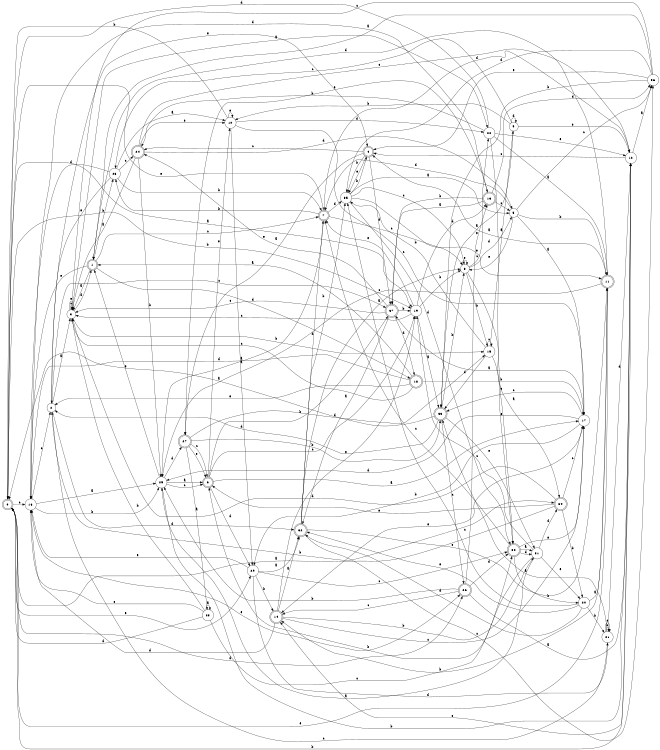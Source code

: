 digraph n31_6 {
__start0 [label="" shape="none"];

rankdir=LR;
size="8,5";

s0 [style="rounded,filled", color="black", fillcolor="white" shape="doublecircle", label="0"];
s1 [style="rounded,filled", color="black", fillcolor="white" shape="doublecircle", label="1"];
s2 [style="filled", color="black", fillcolor="white" shape="circle", label="2"];
s3 [style="filled", color="black", fillcolor="white" shape="circle", label="3"];
s4 [style="rounded,filled", color="black", fillcolor="white" shape="doublecircle", label="4"];
s5 [style="filled", color="black", fillcolor="white" shape="circle", label="5"];
s6 [style="rounded,filled", color="black", fillcolor="white" shape="doublecircle", label="6"];
s7 [style="rounded,filled", color="black", fillcolor="white" shape="doublecircle", label="7"];
s8 [style="filled", color="black", fillcolor="white" shape="circle", label="8"];
s9 [style="filled", color="black", fillcolor="white" shape="circle", label="9"];
s10 [style="filled", color="black", fillcolor="white" shape="circle", label="10"];
s11 [style="rounded,filled", color="black", fillcolor="white" shape="doublecircle", label="11"];
s12 [style="filled", color="black", fillcolor="white" shape="circle", label="12"];
s13 [style="rounded,filled", color="black", fillcolor="white" shape="doublecircle", label="13"];
s14 [style="rounded,filled", color="black", fillcolor="white" shape="doublecircle", label="14"];
s15 [style="filled", color="black", fillcolor="white" shape="circle", label="15"];
s16 [style="filled", color="black", fillcolor="white" shape="circle", label="16"];
s17 [style="filled", color="black", fillcolor="white" shape="circle", label="17"];
s18 [style="rounded,filled", color="black", fillcolor="white" shape="doublecircle", label="18"];
s19 [style="filled", color="black", fillcolor="white" shape="circle", label="19"];
s20 [style="filled", color="black", fillcolor="white" shape="circle", label="20"];
s21 [style="filled", color="black", fillcolor="white" shape="circle", label="21"];
s22 [style="filled", color="black", fillcolor="white" shape="circle", label="22"];
s23 [style="filled", color="black", fillcolor="white" shape="circle", label="23"];
s24 [style="rounded,filled", color="black", fillcolor="white" shape="doublecircle", label="24"];
s25 [style="filled", color="black", fillcolor="white" shape="circle", label="25"];
s26 [style="rounded,filled", color="black", fillcolor="white" shape="doublecircle", label="26"];
s27 [style="rounded,filled", color="black", fillcolor="white" shape="doublecircle", label="27"];
s28 [style="filled", color="black", fillcolor="white" shape="circle", label="28"];
s29 [style="filled", color="black", fillcolor="white" shape="circle", label="29"];
s30 [style="rounded,filled", color="black", fillcolor="white" shape="doublecircle", label="30"];
s31 [style="filled", color="black", fillcolor="white" shape="circle", label="31"];
s32 [style="rounded,filled", color="black", fillcolor="white" shape="doublecircle", label="32"];
s33 [style="rounded,filled", color="black", fillcolor="white" shape="doublecircle", label="33"];
s34 [style="rounded,filled", color="black", fillcolor="white" shape="doublecircle", label="34"];
s35 [style="filled", color="black", fillcolor="white" shape="circle", label="35"];
s36 [style="filled", color="black", fillcolor="white" shape="circle", label="36"];
s37 [style="rounded,filled", color="black", fillcolor="white" shape="doublecircle", label="37"];
s0 -> s19 [label="a"];
s0 -> s19 [label="b"];
s0 -> s16 [label="c"];
s0 -> s26 [label="d"];
s0 -> s29 [label="e"];
s1 -> s3 [label="a"];
s1 -> s23 [label="b"];
s1 -> s7 [label="c"];
s1 -> s18 [label="d"];
s1 -> s16 [label="e"];
s2 -> s3 [label="a"];
s2 -> s34 [label="b"];
s2 -> s37 [label="c"];
s2 -> s32 [label="d"];
s2 -> s4 [label="e"];
s3 -> s22 [label="a"];
s3 -> s15 [label="b"];
s3 -> s3 [label="c"];
s3 -> s1 [label="d"];
s3 -> s3 [label="e"];
s4 -> s27 [label="a"];
s4 -> s35 [label="b"];
s4 -> s24 [label="c"];
s4 -> s37 [label="d"];
s4 -> s35 [label="e"];
s5 -> s17 [label="a"];
s5 -> s11 [label="b"];
s5 -> s36 [label="c"];
s5 -> s7 [label="d"];
s5 -> s8 [label="e"];
s6 -> s17 [label="a"];
s6 -> s37 [label="b"];
s6 -> s19 [label="c"];
s6 -> s29 [label="d"];
s6 -> s10 [label="e"];
s7 -> s25 [label="a"];
s7 -> s23 [label="b"];
s7 -> s8 [label="c"];
s7 -> s35 [label="d"];
s7 -> s0 [label="e"];
s8 -> s34 [label="a"];
s8 -> s15 [label="b"];
s8 -> s22 [label="c"];
s8 -> s5 [label="d"];
s8 -> s8 [label="e"];
s9 -> s33 [label="a"];
s9 -> s10 [label="b"];
s9 -> s23 [label="c"];
s9 -> s9 [label="d"];
s9 -> s12 [label="e"];
s10 -> s29 [label="a"];
s10 -> s0 [label="b"];
s10 -> s17 [label="c"];
s10 -> s22 [label="d"];
s10 -> s10 [label="e"];
s11 -> s4 [label="a"];
s11 -> s14 [label="b"];
s11 -> s25 [label="c"];
s11 -> s1 [label="d"];
s11 -> s0 [label="e"];
s12 -> s36 [label="a"];
s12 -> s0 [label="b"];
s12 -> s4 [label="c"];
s12 -> s7 [label="d"];
s12 -> s14 [label="e"];
s13 -> s37 [label="a"];
s13 -> s37 [label="b"];
s13 -> s5 [label="c"];
s13 -> s36 [label="d"];
s13 -> s27 [label="e"];
s14 -> s32 [label="a"];
s14 -> s31 [label="b"];
s14 -> s17 [label="c"];
s14 -> s16 [label="d"];
s14 -> s19 [label="e"];
s15 -> s9 [label="a"];
s15 -> s35 [label="b"];
s15 -> s15 [label="c"];
s15 -> s33 [label="d"];
s15 -> s30 [label="e"];
s16 -> s25 [label="a"];
s16 -> s25 [label="b"];
s16 -> s2 [label="c"];
s16 -> s13 [label="d"];
s16 -> s26 [label="e"];
s17 -> s37 [label="a"];
s17 -> s29 [label="b"];
s17 -> s33 [label="c"];
s17 -> s25 [label="d"];
s17 -> s14 [label="e"];
s18 -> s1 [label="a"];
s18 -> s17 [label="b"];
s18 -> s3 [label="c"];
s18 -> s16 [label="d"];
s18 -> s2 [label="e"];
s19 -> s33 [label="a"];
s19 -> s8 [label="b"];
s19 -> s3 [label="c"];
s19 -> s13 [label="d"];
s19 -> s7 [label="e"];
s20 -> s11 [label="a"];
s20 -> s21 [label="b"];
s20 -> s35 [label="c"];
s20 -> s32 [label="d"];
s20 -> s32 [label="e"];
s21 -> s33 [label="a"];
s21 -> s21 [label="b"];
s21 -> s2 [label="c"];
s21 -> s12 [label="d"];
s21 -> s21 [label="e"];
s22 -> s11 [label="a"];
s22 -> s24 [label="b"];
s22 -> s30 [label="c"];
s22 -> s0 [label="d"];
s22 -> s12 [label="e"];
s23 -> s10 [label="a"];
s23 -> s7 [label="b"];
s23 -> s24 [label="c"];
s23 -> s16 [label="d"];
s23 -> s2 [label="e"];
s24 -> s3 [label="a"];
s24 -> s25 [label="b"];
s24 -> s12 [label="c"];
s24 -> s5 [label="d"];
s24 -> s10 [label="e"];
s25 -> s6 [label="a"];
s25 -> s12 [label="b"];
s25 -> s6 [label="c"];
s25 -> s27 [label="d"];
s25 -> s1 [label="e"];
s26 -> s12 [label="a"];
s26 -> s25 [label="b"];
s26 -> s14 [label="c"];
s26 -> s30 [label="d"];
s26 -> s13 [label="e"];
s27 -> s28 [label="a"];
s27 -> s33 [label="b"];
s27 -> s6 [label="c"];
s27 -> s15 [label="d"];
s27 -> s6 [label="e"];
s28 -> s28 [label="a"];
s28 -> s3 [label="b"];
s28 -> s30 [label="c"];
s28 -> s0 [label="d"];
s28 -> s16 [label="e"];
s29 -> s32 [label="a"];
s29 -> s14 [label="b"];
s29 -> s30 [label="c"];
s29 -> s21 [label="d"];
s29 -> s16 [label="e"];
s30 -> s31 [label="a"];
s30 -> s20 [label="b"];
s30 -> s7 [label="c"];
s30 -> s31 [label="d"];
s30 -> s17 [label="e"];
s31 -> s25 [label="a"];
s31 -> s6 [label="b"];
s31 -> s19 [label="c"];
s31 -> s34 [label="d"];
s31 -> s20 [label="e"];
s32 -> s8 [label="a"];
s32 -> s35 [label="b"];
s32 -> s36 [label="c"];
s32 -> s7 [label="d"];
s32 -> s11 [label="e"];
s33 -> s0 [label="a"];
s33 -> s8 [label="b"];
s33 -> s26 [label="c"];
s33 -> s2 [label="d"];
s33 -> s31 [label="e"];
s34 -> s0 [label="a"];
s34 -> s20 [label="b"];
s34 -> s17 [label="c"];
s34 -> s3 [label="d"];
s34 -> s6 [label="e"];
s35 -> s5 [label="a"];
s35 -> s4 [label="b"];
s35 -> s8 [label="c"];
s35 -> s30 [label="d"];
s35 -> s11 [label="e"];
s36 -> s1 [label="a"];
s36 -> s33 [label="b"];
s36 -> s3 [label="c"];
s36 -> s35 [label="d"];
s36 -> s4 [label="e"];
s37 -> s32 [label="a"];
s37 -> s19 [label="b"];
s37 -> s3 [label="c"];
s37 -> s18 [label="d"];
s37 -> s24 [label="e"];

}